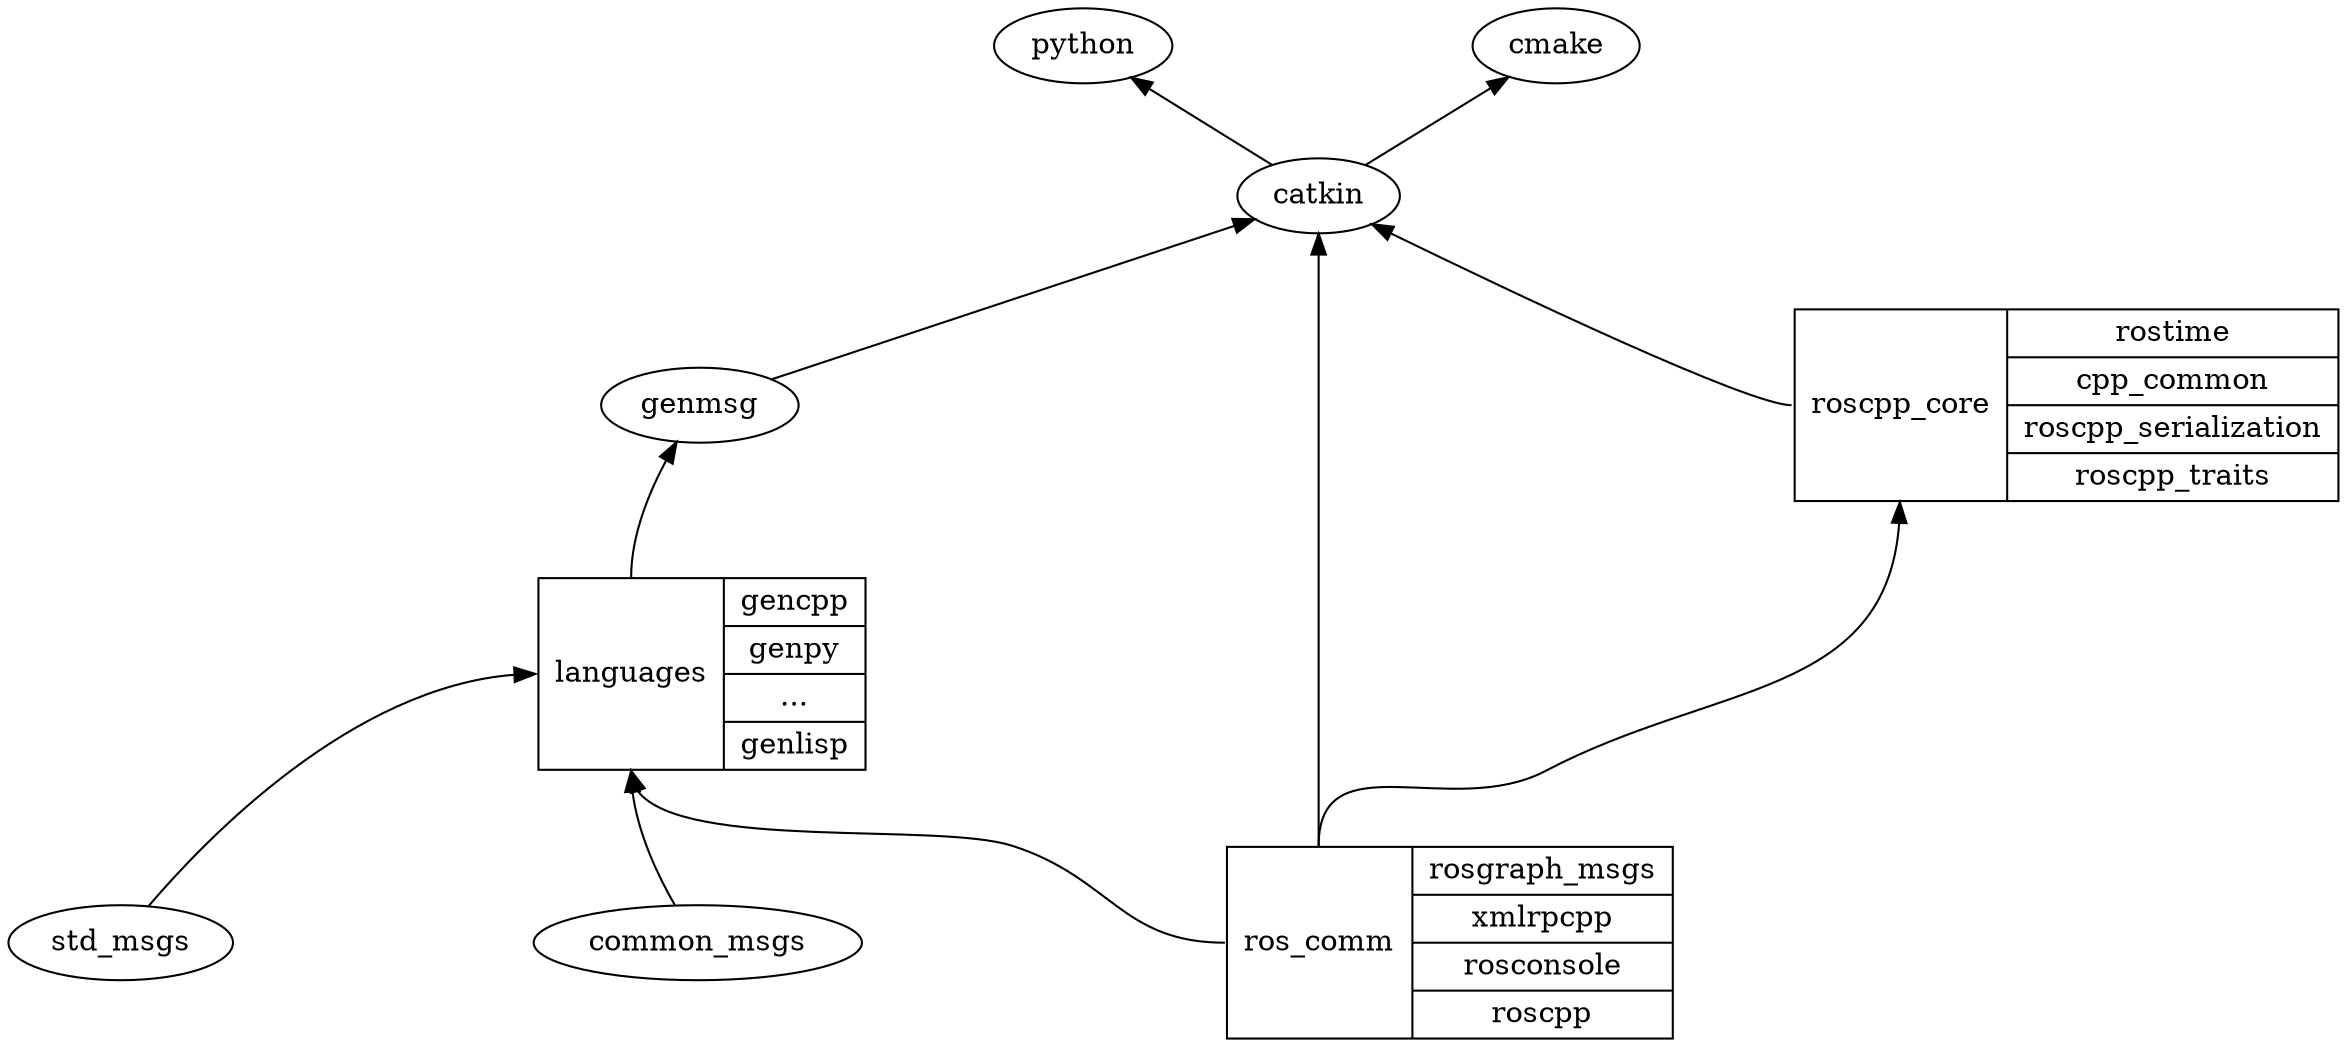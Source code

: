 digraph G 
{
        graph [ rankdir=BT, nodesep=2 ];
        catkin->python;
        catkin->cmake;
        genmsg->catkin;
        langs [
               label = "<all> languages | {<cpp>gencpp | genpy | ... | genlisp}"
               shape = "record"
               ];
        

langs:all ->genmsg;


std_msgs -> langs:all
common_msgs -> langs:all
roscpp_core [ label = "<stack> roscpp_core | {rostime | cpp_common | roscpp_serialization | roscpp_traits}"
             shape = "record"
             ]
ros_comm [ label = "<stack> ros_comm | { rosgraph_msgs | xmlrpcpp | rosconsole | roscpp }"
          shape = "record" ]
ros_comm:stack -> catkin
ros_comm:stack -> roscpp_core:stack
ros_comm:stack -> langs:all
roscpp_core:stack -> catkin
}

